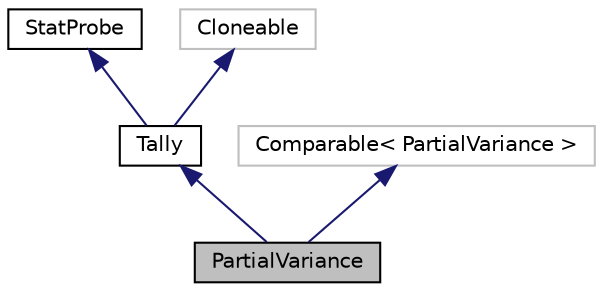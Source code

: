 digraph "PartialVariance"
{
 // INTERACTIVE_SVG=YES
  bgcolor="transparent";
  edge [fontname="Helvetica",fontsize="10",labelfontname="Helvetica",labelfontsize="10"];
  node [fontname="Helvetica",fontsize="10",shape=record];
  Node0 [label="PartialVariance",height=0.2,width=0.4,color="black", fillcolor="grey75", style="filled", fontcolor="black"];
  Node1 -> Node0 [dir="back",color="midnightblue",fontsize="10",style="solid",fontname="Helvetica"];
  Node1 [label="Tally",height=0.2,width=0.4,color="black",URL="$d8/d54/classumontreal_1_1ssj_1_1stat_1_1Tally.html",tooltip="A subclass of StatProbe. "];
  Node2 -> Node1 [dir="back",color="midnightblue",fontsize="10",style="solid",fontname="Helvetica"];
  Node2 [label="StatProbe",height=0.2,width=0.4,color="black",URL="$d5/d8e/classumontreal_1_1ssj_1_1stat_1_1StatProbe.html",tooltip="The objects of this class are statistical probes or collectors, which are elementary devices for coll..."];
  Node3 -> Node1 [dir="back",color="midnightblue",fontsize="10",style="solid",fontname="Helvetica"];
  Node3 [label="Cloneable",height=0.2,width=0.4,color="grey75"];
  Node4 -> Node0 [dir="back",color="midnightblue",fontsize="10",style="solid",fontname="Helvetica"];
  Node4 [label="Comparable\< PartialVariance \>",height=0.2,width=0.4,color="grey75"];
}

